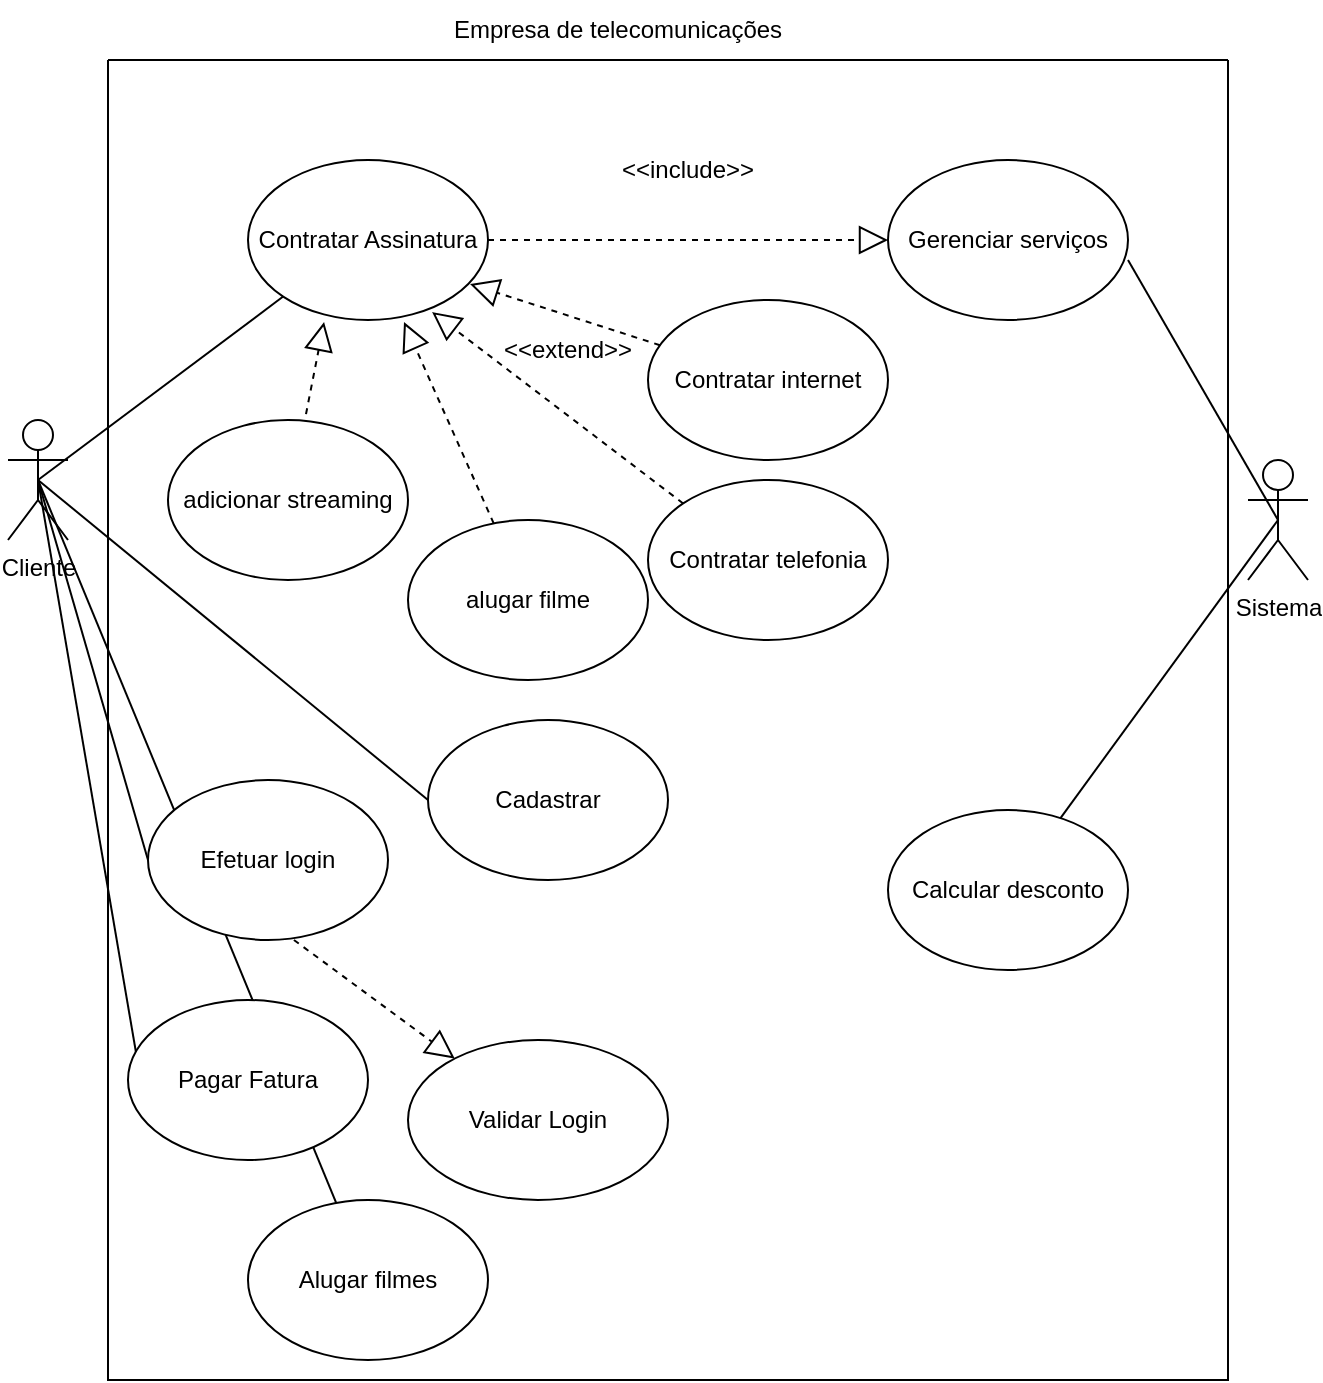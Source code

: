 <mxfile version="19.0.3" type="device"><diagram id="GDhPa8xym1bqeOUK_Ubb" name="Page-1"><mxGraphModel dx="1302" dy="1963" grid="1" gridSize="10" guides="1" tooltips="1" connect="1" arrows="1" fold="1" page="1" pageScale="1" pageWidth="827" pageHeight="1169" math="0" shadow="0"><root><mxCell id="0"/><mxCell id="1" parent="0"/><mxCell id="1qJfTu3YjA3Kc1DSln5k-1" value="" style="endArrow=none;html=1;rounded=0;exitX=0.5;exitY=0.5;exitDx=0;exitDy=0;exitPerimeter=0;" edge="1" parent="1" source="DFXLxp1hEJjPjbR9SFJr-1" target="DFXLxp1hEJjPjbR9SFJr-34"><mxGeometry width="50" height="50" relative="1" as="geometry"><mxPoint x="65" y="100" as="sourcePoint"/><mxPoint x="260" y="260" as="targetPoint"/></mxGeometry></mxCell><mxCell id="DFXLxp1hEJjPjbR9SFJr-1" value="Cliente" style="shape=umlActor;verticalLabelPosition=bottom;verticalAlign=top;html=1;outlineConnect=0;" parent="1" vertex="1"><mxGeometry x="40" y="60" width="30" height="60" as="geometry"/></mxCell><mxCell id="DFXLxp1hEJjPjbR9SFJr-2" value="Sistema" style="shape=umlActor;verticalLabelPosition=bottom;verticalAlign=top;html=1;outlineConnect=0;" parent="1" vertex="1"><mxGeometry x="660" y="80" width="30" height="60" as="geometry"/></mxCell><mxCell id="DFXLxp1hEJjPjbR9SFJr-3" value="" style="swimlane;startSize=0;" parent="1" vertex="1"><mxGeometry x="90" y="-120" width="560" height="660" as="geometry"/></mxCell><mxCell id="DFXLxp1hEJjPjbR9SFJr-4" value="Cadastrar" style="ellipse;whiteSpace=wrap;html=1;" parent="DFXLxp1hEJjPjbR9SFJr-3" vertex="1"><mxGeometry x="160" y="330" width="120" height="80" as="geometry"/></mxCell><mxCell id="DFXLxp1hEJjPjbR9SFJr-6" value="Efetuar login" style="ellipse;whiteSpace=wrap;html=1;" parent="DFXLxp1hEJjPjbR9SFJr-3" vertex="1"><mxGeometry x="20" y="360" width="120" height="80" as="geometry"/></mxCell><mxCell id="DFXLxp1hEJjPjbR9SFJr-7" value="Gerenciar serviços" style="ellipse;whiteSpace=wrap;html=1;" parent="DFXLxp1hEJjPjbR9SFJr-3" vertex="1"><mxGeometry x="390" y="50" width="120" height="80" as="geometry"/></mxCell><mxCell id="DFXLxp1hEJjPjbR9SFJr-17" value="Pagar Fatura" style="ellipse;whiteSpace=wrap;html=1;" parent="DFXLxp1hEJjPjbR9SFJr-3" vertex="1"><mxGeometry x="10" y="470" width="120" height="80" as="geometry"/></mxCell><mxCell id="DFXLxp1hEJjPjbR9SFJr-40" value="Validar Login" style="ellipse;whiteSpace=wrap;html=1;" parent="DFXLxp1hEJjPjbR9SFJr-3" vertex="1"><mxGeometry x="150" y="490" width="130" height="80" as="geometry"/></mxCell><mxCell id="DFXLxp1hEJjPjbR9SFJr-41" value="" style="endArrow=block;dashed=1;endFill=0;endSize=12;html=1;rounded=0;exitX=0.608;exitY=1;exitDx=0;exitDy=0;exitPerimeter=0;" parent="DFXLxp1hEJjPjbR9SFJr-3" source="DFXLxp1hEJjPjbR9SFJr-6" target="DFXLxp1hEJjPjbR9SFJr-40" edge="1"><mxGeometry width="160" relative="1" as="geometry"><mxPoint x="214.96" y="423" as="sourcePoint"/><mxPoint x="320.259" y="418.322" as="targetPoint"/></mxGeometry></mxCell><mxCell id="DFXLxp1hEJjPjbR9SFJr-43" value="&amp;lt;&amp;lt;include&amp;gt;&amp;gt;" style="text;html=1;strokeColor=none;fillColor=none;align=center;verticalAlign=middle;whiteSpace=wrap;rounded=0;" parent="DFXLxp1hEJjPjbR9SFJr-3" vertex="1"><mxGeometry x="260" y="40" width="60" height="30" as="geometry"/></mxCell><mxCell id="DFXLxp1hEJjPjbR9SFJr-23" value="Calcular desconto" style="ellipse;whiteSpace=wrap;html=1;" parent="DFXLxp1hEJjPjbR9SFJr-3" vertex="1"><mxGeometry x="390" y="375" width="120" height="80" as="geometry"/></mxCell><mxCell id="DFXLxp1hEJjPjbR9SFJr-46" value="Contratar Assinatura" style="ellipse;whiteSpace=wrap;html=1;" parent="DFXLxp1hEJjPjbR9SFJr-3" vertex="1"><mxGeometry x="70" y="50" width="120" height="80" as="geometry"/></mxCell><mxCell id="DFXLxp1hEJjPjbR9SFJr-48" value="Contratar internet" style="ellipse;whiteSpace=wrap;html=1;" parent="DFXLxp1hEJjPjbR9SFJr-3" vertex="1"><mxGeometry x="270" y="120" width="120" height="80" as="geometry"/></mxCell><mxCell id="DFXLxp1hEJjPjbR9SFJr-49" value="" style="endArrow=block;dashed=1;endFill=0;endSize=12;html=1;rounded=0;exitX=1;exitY=0.5;exitDx=0;exitDy=0;" parent="DFXLxp1hEJjPjbR9SFJr-3" source="DFXLxp1hEJjPjbR9SFJr-46" target="DFXLxp1hEJjPjbR9SFJr-7" edge="1"><mxGeometry width="160" relative="1" as="geometry"><mxPoint x="162.426" y="228.284" as="sourcePoint"/><mxPoint x="371.05" y="298" as="targetPoint"/></mxGeometry></mxCell><mxCell id="DFXLxp1hEJjPjbR9SFJr-50" value="" style="endArrow=block;dashed=1;endFill=0;endSize=12;html=1;rounded=0;entryX=0.925;entryY=0.775;entryDx=0;entryDy=0;entryPerimeter=0;" parent="DFXLxp1hEJjPjbR9SFJr-3" source="DFXLxp1hEJjPjbR9SFJr-48" target="DFXLxp1hEJjPjbR9SFJr-46" edge="1"><mxGeometry width="160" relative="1" as="geometry"><mxPoint x="200" y="100" as="sourcePoint"/><mxPoint x="190" y="120" as="targetPoint"/></mxGeometry></mxCell><mxCell id="DFXLxp1hEJjPjbR9SFJr-51" value="&amp;lt;&amp;lt;extend&amp;gt;&amp;gt;" style="text;html=1;strokeColor=none;fillColor=none;align=center;verticalAlign=middle;whiteSpace=wrap;rounded=0;" parent="DFXLxp1hEJjPjbR9SFJr-3" vertex="1"><mxGeometry x="200" y="130" width="60" height="30" as="geometry"/></mxCell><mxCell id="DFXLxp1hEJjPjbR9SFJr-52" value="Contratar telefonia" style="ellipse;whiteSpace=wrap;html=1;" parent="DFXLxp1hEJjPjbR9SFJr-3" vertex="1"><mxGeometry x="270" y="210" width="120" height="80" as="geometry"/></mxCell><mxCell id="DFXLxp1hEJjPjbR9SFJr-53" value="" style="endArrow=block;dashed=1;endFill=0;endSize=12;html=1;rounded=0;entryX=0.767;entryY=0.95;entryDx=0;entryDy=0;entryPerimeter=0;exitX=0;exitY=0;exitDx=0;exitDy=0;" parent="DFXLxp1hEJjPjbR9SFJr-3" source="DFXLxp1hEJjPjbR9SFJr-52" target="DFXLxp1hEJjPjbR9SFJr-46" edge="1"><mxGeometry width="160" relative="1" as="geometry"><mxPoint x="243.343" y="146.019" as="sourcePoint"/><mxPoint x="150" y="120.0" as="targetPoint"/></mxGeometry></mxCell><mxCell id="DFXLxp1hEJjPjbR9SFJr-34" value="Alugar filmes" style="ellipse;whiteSpace=wrap;html=1;" parent="DFXLxp1hEJjPjbR9SFJr-3" vertex="1"><mxGeometry x="70" y="570" width="120" height="80" as="geometry"/></mxCell><mxCell id="DFXLxp1hEJjPjbR9SFJr-55" value="alugar filme" style="ellipse;whiteSpace=wrap;html=1;" parent="DFXLxp1hEJjPjbR9SFJr-3" vertex="1"><mxGeometry x="150" y="230" width="120" height="80" as="geometry"/></mxCell><mxCell id="DFXLxp1hEJjPjbR9SFJr-57" value="" style="endArrow=block;dashed=1;endFill=0;endSize=12;html=1;rounded=0;entryX=0.65;entryY=1.013;entryDx=0;entryDy=0;entryPerimeter=0;" parent="DFXLxp1hEJjPjbR9SFJr-3" source="DFXLxp1hEJjPjbR9SFJr-55" target="DFXLxp1hEJjPjbR9SFJr-46" edge="1"><mxGeometry width="160" relative="1" as="geometry"><mxPoint x="297.574" y="261.716" as="sourcePoint"/><mxPoint x="172.04" y="136" as="targetPoint"/></mxGeometry></mxCell><mxCell id="DFXLxp1hEJjPjbR9SFJr-58" value="adicionar streaming" style="ellipse;whiteSpace=wrap;html=1;" parent="DFXLxp1hEJjPjbR9SFJr-3" vertex="1"><mxGeometry x="30" y="180" width="120" height="80" as="geometry"/></mxCell><mxCell id="DFXLxp1hEJjPjbR9SFJr-59" value="" style="endArrow=block;dashed=1;endFill=0;endSize=12;html=1;rounded=0;entryX=0.317;entryY=1.013;entryDx=0;entryDy=0;exitX=0.575;exitY=-0.037;exitDx=0;exitDy=0;exitPerimeter=0;entryPerimeter=0;" parent="DFXLxp1hEJjPjbR9SFJr-3" source="DFXLxp1hEJjPjbR9SFJr-58" target="DFXLxp1hEJjPjbR9SFJr-46" edge="1"><mxGeometry width="160" relative="1" as="geometry"><mxPoint x="214.779" y="223.706" as="sourcePoint"/><mxPoint x="158" y="141.04" as="targetPoint"/></mxGeometry></mxCell><mxCell id="DFXLxp1hEJjPjbR9SFJr-5" value="" style="endArrow=none;html=1;rounded=0;exitX=0.5;exitY=0.5;exitDx=0;exitDy=0;exitPerimeter=0;entryX=0;entryY=0.5;entryDx=0;entryDy=0;" parent="1" source="DFXLxp1hEJjPjbR9SFJr-1" target="DFXLxp1hEJjPjbR9SFJr-4" edge="1"><mxGeometry width="50" height="50" relative="1" as="geometry"><mxPoint x="390" y="190" as="sourcePoint"/><mxPoint x="140" y="80" as="targetPoint"/></mxGeometry></mxCell><mxCell id="DFXLxp1hEJjPjbR9SFJr-9" value="Empresa de telecomunicações" style="text;html=1;strokeColor=none;fillColor=none;align=center;verticalAlign=middle;whiteSpace=wrap;rounded=0;" parent="1" vertex="1"><mxGeometry x="240" y="-150" width="210" height="30" as="geometry"/></mxCell><mxCell id="DFXLxp1hEJjPjbR9SFJr-10" value="" style="endArrow=none;html=1;rounded=0;entryX=0;entryY=0.5;entryDx=0;entryDy=0;exitX=0.5;exitY=0.5;exitDx=0;exitDy=0;exitPerimeter=0;" parent="1" source="DFXLxp1hEJjPjbR9SFJr-1" target="DFXLxp1hEJjPjbR9SFJr-6" edge="1"><mxGeometry width="50" height="50" relative="1" as="geometry"><mxPoint x="390" y="80" as="sourcePoint"/><mxPoint x="440" y="30" as="targetPoint"/></mxGeometry></mxCell><mxCell id="DFXLxp1hEJjPjbR9SFJr-12" value="" style="endArrow=none;html=1;rounded=0;entryX=0.5;entryY=0.5;entryDx=0;entryDy=0;entryPerimeter=0;" parent="1" target="DFXLxp1hEJjPjbR9SFJr-2" edge="1"><mxGeometry width="50" height="50" relative="1" as="geometry"><mxPoint x="600" y="-20" as="sourcePoint"/><mxPoint x="440" y="50" as="targetPoint"/></mxGeometry></mxCell><mxCell id="DFXLxp1hEJjPjbR9SFJr-18" value="" style="endArrow=none;html=1;rounded=0;exitX=0.033;exitY=0.325;exitDx=0;exitDy=0;entryX=0.5;entryY=0.5;entryDx=0;entryDy=0;entryPerimeter=0;exitPerimeter=0;" parent="1" source="DFXLxp1hEJjPjbR9SFJr-17" target="DFXLxp1hEJjPjbR9SFJr-1" edge="1"><mxGeometry width="50" height="50" relative="1" as="geometry"><mxPoint x="390" y="100" as="sourcePoint"/><mxPoint x="70" y="90" as="targetPoint"/></mxGeometry></mxCell><mxCell id="DFXLxp1hEJjPjbR9SFJr-24" value="" style="endArrow=none;html=1;rounded=0;entryX=0.5;entryY=0.5;entryDx=0;entryDy=0;entryPerimeter=0;" parent="1" source="DFXLxp1hEJjPjbR9SFJr-23" target="DFXLxp1hEJjPjbR9SFJr-2" edge="1"><mxGeometry width="50" height="50" relative="1" as="geometry"><mxPoint x="390" y="180" as="sourcePoint"/><mxPoint x="670" y="110" as="targetPoint"/></mxGeometry></mxCell><mxCell id="DFXLxp1hEJjPjbR9SFJr-47" value="" style="endArrow=none;html=1;rounded=0;entryX=0;entryY=1;entryDx=0;entryDy=0;exitX=0.5;exitY=0.5;exitDx=0;exitDy=0;exitPerimeter=0;" parent="1" source="DFXLxp1hEJjPjbR9SFJr-1" target="DFXLxp1hEJjPjbR9SFJr-46" edge="1"><mxGeometry width="50" height="50" relative="1" as="geometry"><mxPoint x="60" y="90" as="sourcePoint"/><mxPoint x="460" y="110" as="targetPoint"/></mxGeometry></mxCell></root></mxGraphModel></diagram></mxfile>